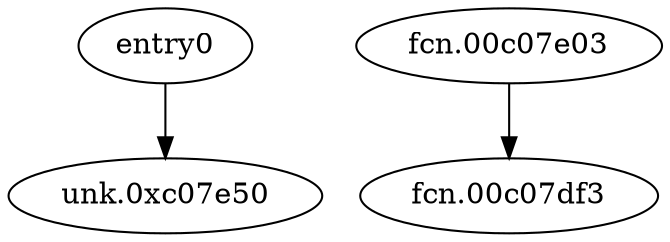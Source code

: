 digraph code {
  "0x00c07bc0" [label="entry0"];
  "0x00c07bc0" -> "0x00c07e50";
  "0x00c07e50" [label="unk.0xc07e50"];
  "0x00c07e03" [label="fcn.00c07e03"];
  "0x00c07e03" -> "0x00c07df3";
  "0x00c07df3" [label="fcn.00c07df3"];
}